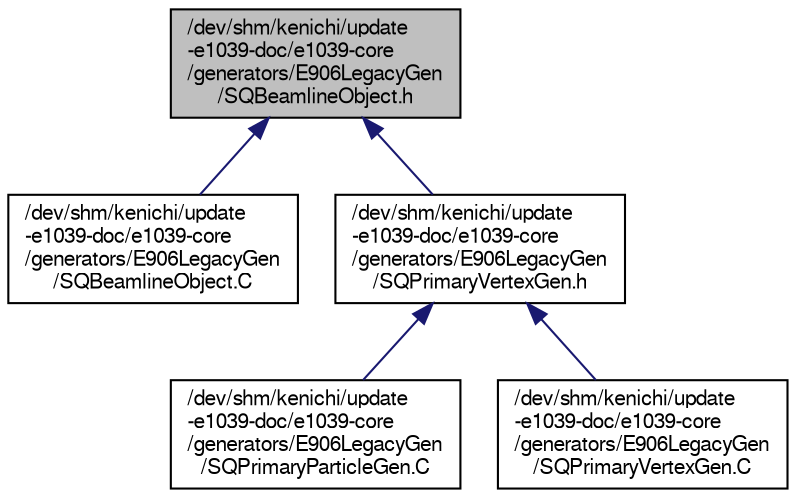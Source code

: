 digraph "/dev/shm/kenichi/update-e1039-doc/e1039-core/generators/E906LegacyGen/SQBeamlineObject.h"
{
  bgcolor="transparent";
  edge [fontname="FreeSans",fontsize="10",labelfontname="FreeSans",labelfontsize="10"];
  node [fontname="FreeSans",fontsize="10",shape=record];
  Node1 [label="/dev/shm/kenichi/update\l-e1039-doc/e1039-core\l/generators/E906LegacyGen\l/SQBeamlineObject.h",height=0.2,width=0.4,color="black", fillcolor="grey75", style="filled" fontcolor="black"];
  Node1 -> Node2 [dir="back",color="midnightblue",fontsize="10",style="solid",fontname="FreeSans"];
  Node2 [label="/dev/shm/kenichi/update\l-e1039-doc/e1039-core\l/generators/E906LegacyGen\l/SQBeamlineObject.C",height=0.2,width=0.4,color="black",URL="$d1/d12/SQBeamlineObject_8C.html"];
  Node1 -> Node3 [dir="back",color="midnightblue",fontsize="10",style="solid",fontname="FreeSans"];
  Node3 [label="/dev/shm/kenichi/update\l-e1039-doc/e1039-core\l/generators/E906LegacyGen\l/SQPrimaryVertexGen.h",height=0.2,width=0.4,color="black",URL="$d6/dad/SQPrimaryVertexGen_8h.html"];
  Node3 -> Node4 [dir="back",color="midnightblue",fontsize="10",style="solid",fontname="FreeSans"];
  Node4 [label="/dev/shm/kenichi/update\l-e1039-doc/e1039-core\l/generators/E906LegacyGen\l/SQPrimaryParticleGen.C",height=0.2,width=0.4,color="black",URL="$d5/d5f/SQPrimaryParticleGen_8C.html"];
  Node3 -> Node5 [dir="back",color="midnightblue",fontsize="10",style="solid",fontname="FreeSans"];
  Node5 [label="/dev/shm/kenichi/update\l-e1039-doc/e1039-core\l/generators/E906LegacyGen\l/SQPrimaryVertexGen.C",height=0.2,width=0.4,color="black",URL="$d1/d30/SQPrimaryVertexGen_8C.html"];
}
